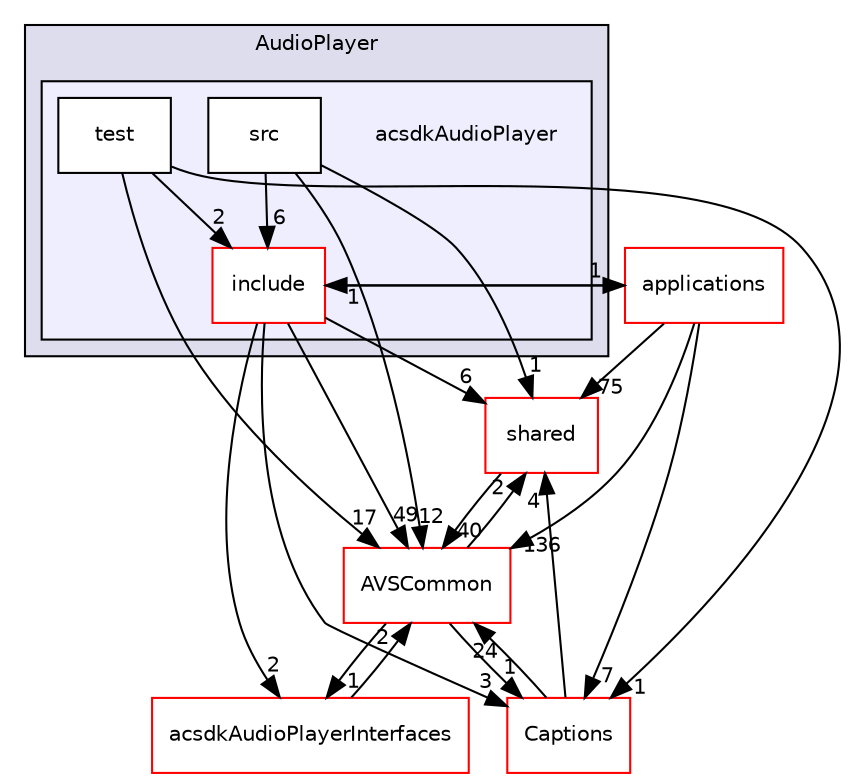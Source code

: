digraph "/workplace/avs-device-sdk/capabilities/AudioPlayer/acsdkAudioPlayer" {
  compound=true
  node [ fontsize="10", fontname="Helvetica"];
  edge [ labelfontsize="10", labelfontname="Helvetica"];
  subgraph clusterdir_21f9dc4a50fb8157fc2dede908335315 {
    graph [ bgcolor="#ddddee", pencolor="black", label="AudioPlayer" fontname="Helvetica", fontsize="10", URL="dir_21f9dc4a50fb8157fc2dede908335315.html"]
  subgraph clusterdir_a2d3ccdd87c0e112b606df9d2c974581 {
    graph [ bgcolor="#eeeeff", pencolor="black", label="" URL="dir_a2d3ccdd87c0e112b606df9d2c974581.html"];
    dir_a2d3ccdd87c0e112b606df9d2c974581 [shape=plaintext label="acsdkAudioPlayer"];
    dir_c35b695d966e6f72cb401272f16009c6 [shape=box label="include" color="red" fillcolor="white" style="filled" URL="dir_c35b695d966e6f72cb401272f16009c6.html"];
    dir_f018c7de3d9dbab520634bddfc50c543 [shape=box label="src" color="black" fillcolor="white" style="filled" URL="dir_f018c7de3d9dbab520634bddfc50c543.html"];
    dir_bfafebb4ef763366a740d369873daac1 [shape=box label="test" color="black" fillcolor="white" style="filled" URL="dir_bfafebb4ef763366a740d369873daac1.html"];
  }
  }
  dir_9982052f7ce695d12571567315b2fafa [shape=box label="shared" fillcolor="white" style="filled" color="red" URL="dir_9982052f7ce695d12571567315b2fafa.html"];
  dir_a6e4fee11f07c3b70486e88fe92cbbdc [shape=box label="applications" fillcolor="white" style="filled" color="red" URL="dir_a6e4fee11f07c3b70486e88fe92cbbdc.html"];
  dir_de0e77330fd0ab33359e90b501923c8e [shape=box label="Captions" fillcolor="white" style="filled" color="red" URL="dir_de0e77330fd0ab33359e90b501923c8e.html"];
  dir_13e65effb2bde530b17b3d5eefcd0266 [shape=box label="AVSCommon" fillcolor="white" style="filled" color="red" URL="dir_13e65effb2bde530b17b3d5eefcd0266.html"];
  dir_3fddb67373d44b7570953fd85440f300 [shape=box label="acsdkAudioPlayerInterfaces" fillcolor="white" style="filled" color="red" URL="dir_3fddb67373d44b7570953fd85440f300.html"];
  dir_9982052f7ce695d12571567315b2fafa->dir_13e65effb2bde530b17b3d5eefcd0266 [headlabel="40", labeldistance=1.5 headhref="dir_000116_000017.html"];
  dir_f018c7de3d9dbab520634bddfc50c543->dir_9982052f7ce695d12571567315b2fafa [headlabel="1", labeldistance=1.5 headhref="dir_000313_000116.html"];
  dir_f018c7de3d9dbab520634bddfc50c543->dir_c35b695d966e6f72cb401272f16009c6 [headlabel="6", labeldistance=1.5 headhref="dir_000313_000311.html"];
  dir_f018c7de3d9dbab520634bddfc50c543->dir_13e65effb2bde530b17b3d5eefcd0266 [headlabel="12", labeldistance=1.5 headhref="dir_000313_000017.html"];
  dir_a6e4fee11f07c3b70486e88fe92cbbdc->dir_9982052f7ce695d12571567315b2fafa [headlabel="75", labeldistance=1.5 headhref="dir_000028_000116.html"];
  dir_a6e4fee11f07c3b70486e88fe92cbbdc->dir_de0e77330fd0ab33359e90b501923c8e [headlabel="7", labeldistance=1.5 headhref="dir_000028_000502.html"];
  dir_a6e4fee11f07c3b70486e88fe92cbbdc->dir_c35b695d966e6f72cb401272f16009c6 [headlabel="1", labeldistance=1.5 headhref="dir_000028_000311.html"];
  dir_a6e4fee11f07c3b70486e88fe92cbbdc->dir_13e65effb2bde530b17b3d5eefcd0266 [headlabel="136", labeldistance=1.5 headhref="dir_000028_000017.html"];
  dir_de0e77330fd0ab33359e90b501923c8e->dir_9982052f7ce695d12571567315b2fafa [headlabel="4", labeldistance=1.5 headhref="dir_000502_000116.html"];
  dir_de0e77330fd0ab33359e90b501923c8e->dir_13e65effb2bde530b17b3d5eefcd0266 [headlabel="24", labeldistance=1.5 headhref="dir_000502_000017.html"];
  dir_c35b695d966e6f72cb401272f16009c6->dir_9982052f7ce695d12571567315b2fafa [headlabel="6", labeldistance=1.5 headhref="dir_000311_000116.html"];
  dir_c35b695d966e6f72cb401272f16009c6->dir_a6e4fee11f07c3b70486e88fe92cbbdc [headlabel="1", labeldistance=1.5 headhref="dir_000311_000028.html"];
  dir_c35b695d966e6f72cb401272f16009c6->dir_de0e77330fd0ab33359e90b501923c8e [headlabel="3", labeldistance=1.5 headhref="dir_000311_000502.html"];
  dir_c35b695d966e6f72cb401272f16009c6->dir_13e65effb2bde530b17b3d5eefcd0266 [headlabel="49", labeldistance=1.5 headhref="dir_000311_000017.html"];
  dir_c35b695d966e6f72cb401272f16009c6->dir_3fddb67373d44b7570953fd85440f300 [headlabel="2", labeldistance=1.5 headhref="dir_000311_000315.html"];
  dir_13e65effb2bde530b17b3d5eefcd0266->dir_9982052f7ce695d12571567315b2fafa [headlabel="2", labeldistance=1.5 headhref="dir_000017_000116.html"];
  dir_13e65effb2bde530b17b3d5eefcd0266->dir_de0e77330fd0ab33359e90b501923c8e [headlabel="1", labeldistance=1.5 headhref="dir_000017_000502.html"];
  dir_13e65effb2bde530b17b3d5eefcd0266->dir_3fddb67373d44b7570953fd85440f300 [headlabel="1", labeldistance=1.5 headhref="dir_000017_000315.html"];
  dir_bfafebb4ef763366a740d369873daac1->dir_de0e77330fd0ab33359e90b501923c8e [headlabel="1", labeldistance=1.5 headhref="dir_000314_000502.html"];
  dir_bfafebb4ef763366a740d369873daac1->dir_c35b695d966e6f72cb401272f16009c6 [headlabel="2", labeldistance=1.5 headhref="dir_000314_000311.html"];
  dir_bfafebb4ef763366a740d369873daac1->dir_13e65effb2bde530b17b3d5eefcd0266 [headlabel="17", labeldistance=1.5 headhref="dir_000314_000017.html"];
  dir_3fddb67373d44b7570953fd85440f300->dir_13e65effb2bde530b17b3d5eefcd0266 [headlabel="2", labeldistance=1.5 headhref="dir_000315_000017.html"];
}
